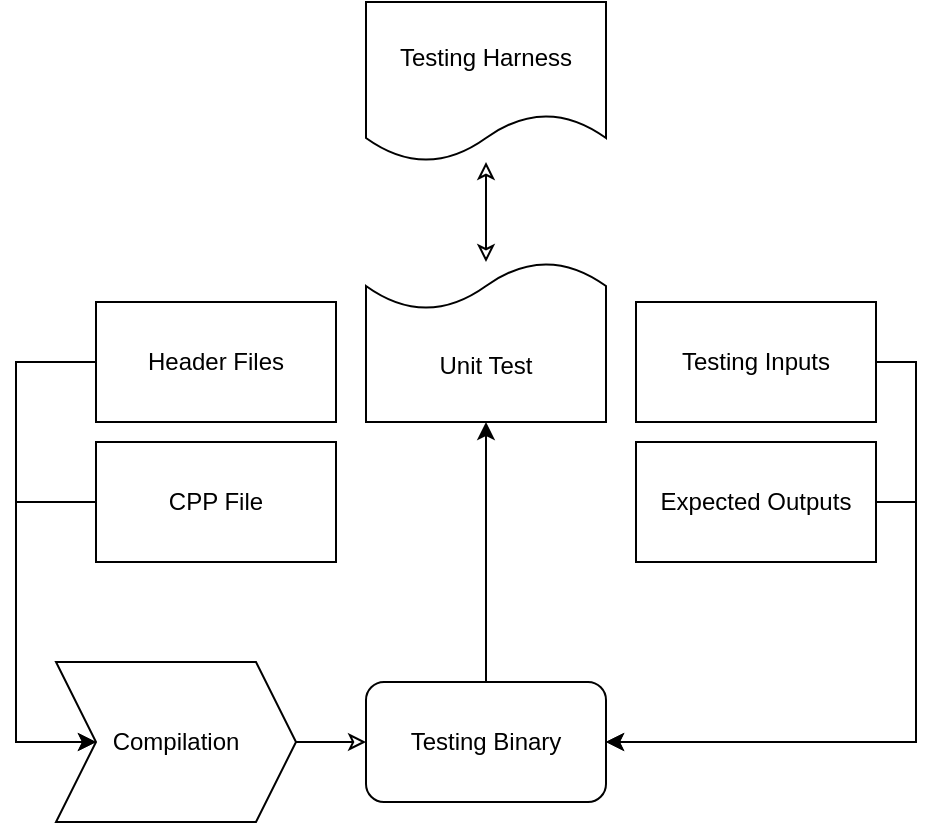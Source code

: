 <mxfile version="14.9.5" type="device"><diagram id="QRwSTOcMIr5EaBT1BLXS" name="Page-1"><mxGraphModel dx="788" dy="452" grid="1" gridSize="10" guides="1" tooltips="1" connect="1" arrows="1" fold="1" page="1" pageScale="1" pageWidth="850" pageHeight="1100" math="0" shadow="0"><root><mxCell id="0"/><mxCell id="1" parent="0"/><mxCell id="VZp5agezpKO9IeCwQaLW-1" value="Testing Harness" style="shape=document;whiteSpace=wrap;html=1;boundedLbl=1;" vertex="1" parent="1"><mxGeometry x="365" y="20" width="120" height="80" as="geometry"/></mxCell><mxCell id="VZp5agezpKO9IeCwQaLW-48" style="edgeStyle=orthogonalEdgeStyle;rounded=0;orthogonalLoop=1;jettySize=auto;html=1;exitX=0;exitY=0.5;exitDx=0;exitDy=0;entryX=0;entryY=0.5;entryDx=0;entryDy=0;" edge="1" parent="1" source="VZp5agezpKO9IeCwQaLW-9" target="VZp5agezpKO9IeCwQaLW-12"><mxGeometry relative="1" as="geometry"><Array as="points"><mxPoint x="190" y="200"/><mxPoint x="190" y="390"/></Array></mxGeometry></mxCell><mxCell id="VZp5agezpKO9IeCwQaLW-9" value="Header Files" style="rounded=0;whiteSpace=wrap;html=1;" vertex="1" parent="1"><mxGeometry x="230" y="170" width="120" height="60" as="geometry"/></mxCell><mxCell id="VZp5agezpKO9IeCwQaLW-49" style="edgeStyle=orthogonalEdgeStyle;rounded=0;orthogonalLoop=1;jettySize=auto;html=1;exitX=0;exitY=0.5;exitDx=0;exitDy=0;entryX=0;entryY=0.5;entryDx=0;entryDy=0;" edge="1" parent="1" source="VZp5agezpKO9IeCwQaLW-10" target="VZp5agezpKO9IeCwQaLW-12"><mxGeometry relative="1" as="geometry"><Array as="points"><mxPoint x="190" y="270"/><mxPoint x="190" y="390"/></Array></mxGeometry></mxCell><mxCell id="VZp5agezpKO9IeCwQaLW-10" value="CPP File" style="rounded=0;whiteSpace=wrap;html=1;" vertex="1" parent="1"><mxGeometry x="230" y="240" width="120" height="60" as="geometry"/></mxCell><mxCell id="VZp5agezpKO9IeCwQaLW-31" style="edgeStyle=orthogonalEdgeStyle;rounded=0;orthogonalLoop=1;jettySize=auto;html=1;exitX=1;exitY=0.5;exitDx=0;exitDy=0;entryX=0;entryY=0.5;entryDx=0;entryDy=0;endFill=0;" edge="1" parent="1" source="VZp5agezpKO9IeCwQaLW-12" target="VZp5agezpKO9IeCwQaLW-30"><mxGeometry relative="1" as="geometry"/></mxCell><mxCell id="VZp5agezpKO9IeCwQaLW-12" value="Compilation" style="shape=step;perimeter=stepPerimeter;whiteSpace=wrap;html=1;fixedSize=1;rotation=0;direction=east;" vertex="1" parent="1"><mxGeometry x="210" y="350" width="120" height="80" as="geometry"/></mxCell><mxCell id="VZp5agezpKO9IeCwQaLW-25" value="Unit Test" style="shape=document;whiteSpace=wrap;html=1;boundedLbl=1;rotation=0;direction=west;" vertex="1" parent="1"><mxGeometry x="365" y="150" width="120" height="80" as="geometry"/></mxCell><mxCell id="VZp5agezpKO9IeCwQaLW-47" style="edgeStyle=orthogonalEdgeStyle;rounded=0;orthogonalLoop=1;jettySize=auto;html=1;exitX=0.5;exitY=0;exitDx=0;exitDy=0;entryX=0.5;entryY=0;entryDx=0;entryDy=0;" edge="1" parent="1" source="VZp5agezpKO9IeCwQaLW-30" target="VZp5agezpKO9IeCwQaLW-25"><mxGeometry relative="1" as="geometry"/></mxCell><mxCell id="VZp5agezpKO9IeCwQaLW-30" value="Testing Binary" style="rounded=1;whiteSpace=wrap;html=1;" vertex="1" parent="1"><mxGeometry x="365" y="360" width="120" height="60" as="geometry"/></mxCell><mxCell id="VZp5agezpKO9IeCwQaLW-33" value="" style="endArrow=classic;startArrow=classic;html=1;endFill=0;startFill=0;" edge="1" parent="1" source="VZp5agezpKO9IeCwQaLW-25" target="VZp5agezpKO9IeCwQaLW-1"><mxGeometry width="50" height="50" relative="1" as="geometry"><mxPoint x="335" y="240" as="sourcePoint"/><mxPoint x="385" y="190" as="targetPoint"/></mxGeometry></mxCell><mxCell id="VZp5agezpKO9IeCwQaLW-51" style="edgeStyle=orthogonalEdgeStyle;rounded=0;orthogonalLoop=1;jettySize=auto;html=1;exitX=1;exitY=0.5;exitDx=0;exitDy=0;entryX=1;entryY=0.5;entryDx=0;entryDy=0;" edge="1" parent="1" source="VZp5agezpKO9IeCwQaLW-34" target="VZp5agezpKO9IeCwQaLW-30"><mxGeometry relative="1" as="geometry"/></mxCell><mxCell id="VZp5agezpKO9IeCwQaLW-34" value="Testing Inputs" style="rounded=0;whiteSpace=wrap;html=1;" vertex="1" parent="1"><mxGeometry x="500" y="170" width="120" height="60" as="geometry"/></mxCell><mxCell id="VZp5agezpKO9IeCwQaLW-50" style="edgeStyle=orthogonalEdgeStyle;rounded=0;orthogonalLoop=1;jettySize=auto;html=1;exitX=1;exitY=0.5;exitDx=0;exitDy=0;entryX=1;entryY=0.5;entryDx=0;entryDy=0;" edge="1" parent="1" source="VZp5agezpKO9IeCwQaLW-40" target="VZp5agezpKO9IeCwQaLW-30"><mxGeometry relative="1" as="geometry"/></mxCell><mxCell id="VZp5agezpKO9IeCwQaLW-40" value="Expected Outputs" style="rounded=0;whiteSpace=wrap;html=1;" vertex="1" parent="1"><mxGeometry x="500" y="240" width="120" height="60" as="geometry"/></mxCell></root></mxGraphModel></diagram></mxfile>